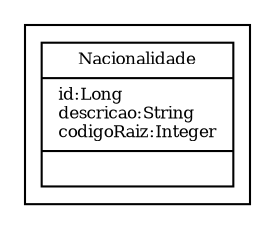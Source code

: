 digraph G{
fontname = "Times-Roman"
fontsize = 8

node [
        fontname = "Times-Roman"
        fontsize = 8
        shape = "record"
]

edge [
        fontname = "Times-Roman"
        fontsize = 8
]

subgraph clusterNACIONALIDADE
{
Nacionalidade [label = "{Nacionalidade|id:Long\ldescricao:String\lcodigoRaiz:Integer\l|\l}"]
}
}
